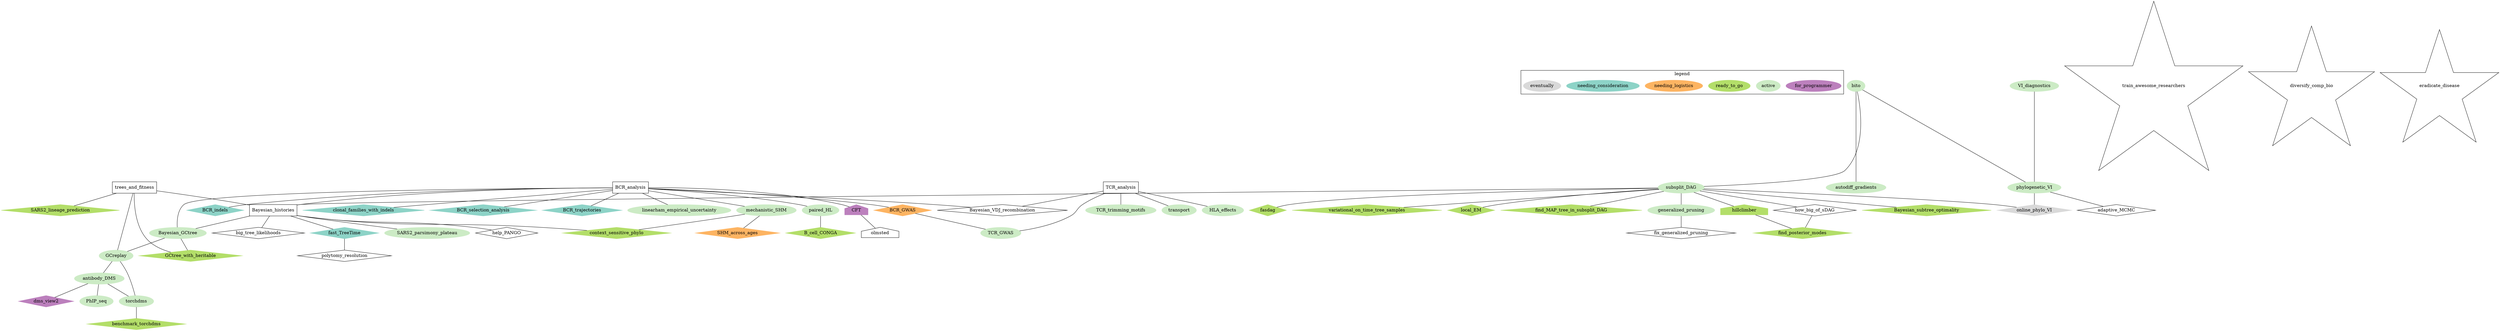 graph {
    overlap=false
    node[colorscheme="set312"]
    // https://graphviz.org/doc/info/colors.html

    // ** legend **
    subgraph cluster_0 {
        for_programmer                          [style="filled";color=10]
        active                                  [style="filled";color=11]
        ready_to_go                             [style="filled";color=7]
        needing_logistics                       [style="filled";color=6]
        needing_consideration                   [style="filled";color=1]
        eventually                              [style="filled";color=9]
        // for_programmer -- active
        // active -- ready_to_go
        // ready_to_go -- needing_thought
        label = "legend"
    }

    // active
        Bayesian_GCtree                         [style="filled";color=11;tooltip="Do posterior estimation using Will's GCtree framework."]
        GCreplay                                [style="filled";color=11;tooltip="A big collaboration with the Victora and Bloom labs to understand GC maturation with replicate samples."]
        HLA_effects                             [style="filled";color=11;tooltip="Assya's project understanding the effects of HLA on repertoire."]
        PhIP_seq                                [style="filled";color=11;tooltip="Develop statistics and software tools for PhIP-seq analyses."]
        TCR_GWAS                                [style="filled";color=11;tooltip="GWAS to infer TCR-repertoire features."]
        TCR_trimming_motifs                     [style="filled";color=11;tooltip="What sequence-level features determine trimming of TCRs in VDJ recombination?"]
        bito                                    [style="filled";color=11;tooltip="Bayesian Inference of Trees via Optimization: a C++/python package"]
        autodiff_gradients                      [style="filled";color=11;tooltip="How fast is autodiff for phylogenetically-relevant gradients?"]
        generalized_pruning                     [style="filled";color=11;tooltip="Generalization of the Felsenstein pruning algorithm to the subsplit DAG."]
        linearham_empirical_uncertainty         [style="filled";color=11;tooltip="linearham is our Bayesian method for doing inference of BCR lineage evolution. If we apply it to well-known data sets from the literature, how much uncertainty is there in ancestral sequence inference?"]
        mechanistic_SHM                         [style="filled";color=11;tooltip="Design and fit mechanistically-based probabilistic models of the somatic hypermutation process."]
        paired_HL                               [style="filled";color=11;tooltip="Perform clonal family inference with paired heavy and light chain sequences."]
        phylogenetic_VI                         [style="filled";color=11;tooltip="Do variational inference of continuous parameters in phylogenetics."]
        antibody_DMS                            [style="filled";color=11;tooltip="What can we learn from deep mutational scanning on antibodies?"]
        SARS2_parsimony_plateau                 [style="filled";color=11;tooltip="Use a graph to capture the ensemble of maximally-parsimonious trees for SARS-Cov-2 data. How much uncertainty is there? How does PANGO look?"]
        subsplit_DAG                            [style="filled";color=11;tooltip="Formalize definitions of and basic lemmas for the subsplit DAG."]
        torchdms                                [style="filled";color=11;tooltip="Develop a DMS analysis package using a modern machine-learning library."]
        transport                               [style="filled";color=11;tooltip="Compare TCR repertoires via optimal transport."]
        VI_diagnostics                          [style="filled";color=11;tooltip="How will we know if VI is giving a good approximation?"]

    // ** dormant **
        CFT                                     [shape="house";style=filled;color=10;tooltip="The Clonal Family Tree pipeline to do clonal family inference and then phylogenetics."]
        hillclimber                             [style="filled";color=7;shape="house";tooltip="What happens when we start ML algorithms at random starting points? What does it tell us about the phylogenetic likelihood surface?"]
        olmsted                                 [shape="house";tooltip="A visualization tool for BCR lineages."]

    // ** Future **
    // Immunology
        BCR_GWAS                                [style="filled";color=6;shape="diamond";tooltip="Do a GWAS for BCR repertoire features. Can we learn about SHM too?"]
        BCR_indels                              [shape="diamond";style=filled;color=1;tooltip="What sequence features lead to indels in BCR sequences?"]
        clonal_families_with_indels             [shape="diamond";style=filled;color=1;tooltip="Can we do better clonal family clustering in the presence of indels?"]
        BCR_selection_analysis                  [shape="diamond";style=filled;color=1;tooltip="Improve dN/dS analysis for BCR lineages, looking site-wise and per-lineage."]
        BCR_trajectories                        [shape="diamond";style=filled;color=1;tooltip="Look for patterns in BCR sequence evolution. Do they fall into 'trajectories'?"]
        B_cell_CONGA                            [shape="diamond";style=filled;color=7;tooltip="Adapt CONGA (https://paperpile.com/shared/w2jo9E) for BCR sequences."]
        context_sensitive_phylo                 [shape="diamond";style=filled;color=7;tooltip="Develop phyogenetic methods that enable inference under context-sensitive models."]
        dms_view2                               [shape="diamond";style=filled;color=10;tooltip="Develop the next version of dms-view, with abilities to compare between data sets and also show K_D inferences."]
        SHM_across_ages                         [style="filled";color=6;shape="diamond";tooltip="Perform a detailed investigation of how SHM changes as people age."]
        Bayesian_VDJ_recombination              [shape="diamond";tooltip="Can we do Bayesian estimation of VDJ recombination models?"]
    // Phylogenetics
        Bayesian_subtree_optimality             [style="filled";color=7;shape="diamond";tooltip="How does the Bayesian posterior distribution of n taxa change when an n+1st taxon is added to the tree?"]
        // What is NJp? https://paperpile.com/shared/QJm8XP
        // See https://ieeexplore.ieee.org/abstract/document/8404978
        // https://paperpile.com/shared/TaDKjP
        fasdag                                  [style="filled";color=7;shape="diamond";tooltip="Develop NJ and parsimony approaches to reconstructing the sDAG."]
        variational_on_time_tree_samples        [style="filled";color=7;shape="diamond";tooltip="Develop variational models and fit them to time-tree MCMC samples. How well do they fit?"]
        find_posterior_modes                    [style="filled";color=7;shape="diamond";tooltip="Can we do something to quickly find posterior modes in the phylogenetic posterior? Can we do better than hillclimbing?"]
        help_PANGO                              [shape="diamond";tooltip="What sort of tooling would actually help PANGO do their job better?"]
        big_tree_likelihoods                    [shape="diamond";tooltip="How can we bridge the gap between parsimony and full Felsenstein likelihoods?"]
        fix_generalized_pruning                 [shape="diamond";tooltip="How could we fix marginalization issues with generalized pruning?"]
    // Phylogenetics, with hard math
        GCtree_with_heritable                   [style="filled";color=7;shape="diamond";tooltip="GCtree operates under the assumption of a neutral branching process, the parameters of which do not change through the tree. Can we extend this to a process with a heritable component?"]
        local_EM                                [style="filled";color=7;shape="diamond";tooltip="Develop an EM algorithm for variational inference that uses local computation. Go Hogwild."]
        fast_TreeTime                           [style="filled";color=1;shape="diamond";tooltip="Speed up ML inference of time trees."]
        find_MAP_tree_in_subsplit_DAG           [style="filled";color=7;shape="diamond";tooltip="Can we quickly find the MAP tree in the subsplit DAG?"]
        polytomy_resolution                     [shape="diamond";tooltip="Can we quickly resolve sequence-level polytomies using timing/geography?"]
    // Phylogenetics, with hard coding
        adaptive_MCMC                           [shape="diamond";tooltip="Use variational inference as a proposal distribution for MCMC."]
        how_big_of_sDAG                         [shape="diamond";tooltip="How big of a subsplit DAG is actually required to get reasonable estimates (with uncertaintly quantification) of key parameters?"]
        online_phylo_VI                         [style="filled";color=9;shape="diamond";tooltip="Online (i.e. incremental) phylogenetic variational inference."]
    // Population genetics
        SARS2_lineage_prediction                [style="filled";color=7;shape="diamond";tooltip="Predict future dominant clades of SARS-Cov-2."]
    // Protein science
        benchmark_torchdms                      [style="filled";color=7;shape="diamond";tooltip="Perform futher benchmarking of torchdms and other methods."]

    // ** topics **
        BCR_analysis                            [shape="rectangle"]
        Bayesian_histories                      [shape="rectangle"]
        TCR_analysis                            [shape="rectangle"]
        trees_and_fitness                       [shape="rectangle"]

    // ** bigger-picture **
        train_awesome_researchers               [shape="star"]
        diversify_comp_bio                      [shape="star"]
        eradicate_disease                       [shape="star"]



    // edges
    phylogenetic_VI -- adaptive_MCMC
    bito -- phylogenetic_VI
    VI_diagnostics -- phylogenetic_VI
    bito -- autodiff_gradients
    bito -- subsplit_DAG
    phylogenetic_VI -- online_phylo_VI
    subsplit_DAG -- online_phylo_VI
    subsplit_DAG -- hillclimber
    subsplit_DAG -- generalized_pruning
    subsplit_DAG -- local_EM
    subsplit_DAG -- Bayesian_histories
    subsplit_DAG -- how_big_of_sDAG
    subsplit_DAG -- Bayesian_subtree_optimality
    subsplit_DAG -- fasdag
    subsplit_DAG -- find_MAP_tree_in_subsplit_DAG
    subsplit_DAG -- variational_on_time_tree_samples
    generalized_pruning -- fix_generalized_pruning
    hillclimber -- find_posterior_modes
    how_big_of_sDAG -- find_posterior_modes
    Bayesian_histories -- context_sensitive_phylo
    Bayesian_histories -- Bayesian_GCtree
    Bayesian_histories -- SARS2_parsimony_plateau
    Bayesian_histories -- help_PANGO
    Bayesian_histories -- fast_TreeTime
    Bayesian_histories -- big_tree_likelihoods
    fast_TreeTime -- polytomy_resolution
    Bayesian_GCtree -- GCreplay
    Bayesian_GCtree -- GCtree_with_heritable
    GCreplay -- torchdms
    GCreplay -- antibody_DMS
    torchdms -- benchmark_torchdms
    antibody_DMS -- torchdms
    antibody_DMS -- PhIP_seq
    antibody_DMS -- dms_view2
    BCR_analysis -- BCR_selection_analysis
    BCR_analysis -- BCR_trajectories
    BCR_analysis -- BCR_indels
    BCR_analysis -- clonal_families_with_indels
    BCR_analysis -- Bayesian_histories
    BCR_analysis -- paired_HL
    BCR_analysis -- CFT
    BCR_analysis -- linearham_empirical_uncertainty
    BCR_analysis -- Bayesian_GCtree
    BCR_analysis -- Bayesian_VDJ_recombination
    trees_and_fitness -- GCtree_with_heritable
    trees_and_fitness -- GCreplay
    trees_and_fitness -- SARS2_lineage_prediction
    trees_and_fitness -- Bayesian_histories
    CFT -- olmsted
    BCR_analysis -- mechanistic_SHM
    mechanistic_SHM -- SHM_across_ages
    BCR_analysis -- BCR_GWAS
    BCR_GWAS -- TCR_GWAS
    TCR_analysis -- TCR_GWAS
    TCR_analysis -- HLA_effects
    TCR_analysis -- transport
    TCR_analysis -- TCR_trimming_motifs
    TCR_analysis -- Bayesian_VDJ_recombination
    mechanistic_SHM -- context_sensitive_phylo
    paired_HL -- B_cell_CONGA
}
